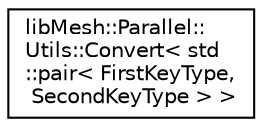 digraph "类继承关系图"
{
 // INTERACTIVE_SVG=YES
  edge [fontname="Helvetica",fontsize="10",labelfontname="Helvetica",labelfontsize="10"];
  node [fontname="Helvetica",fontsize="10",shape=record];
  rankdir="LR";
  Node1 [label="libMesh::Parallel::\lUtils::Convert\< std\l::pair\< FirstKeyType,\l SecondKeyType \> \>",height=0.2,width=0.4,color="black", fillcolor="white", style="filled",URL="$structlibMesh_1_1Parallel_1_1Utils_1_1Convert_3_01std_1_1pair_3_01FirstKeyType_00_01SecondKeyType_01_4_01_4.html",tooltip="A pseudoinverse for converting bounds back to pairs of key types. "];
}

